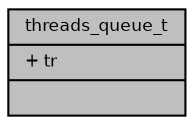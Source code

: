 digraph "threads_queue_t"
{
  bgcolor="transparent";
  edge [fontname="Helvetica",fontsize="8",labelfontname="Helvetica",labelfontsize="8"];
  node [fontname="Helvetica",fontsize="8",shape=record];
  Node1 [label="{threads_queue_t\n|+ tr\l|}",height=0.2,width=0.4,color="black", fillcolor="grey75", style="filled", fontcolor="black"];
}
